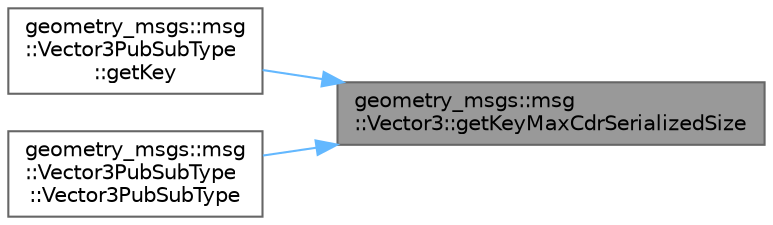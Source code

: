 digraph "geometry_msgs::msg::Vector3::getKeyMaxCdrSerializedSize"
{
 // INTERACTIVE_SVG=YES
 // LATEX_PDF_SIZE
  bgcolor="transparent";
  edge [fontname=Helvetica,fontsize=10,labelfontname=Helvetica,labelfontsize=10];
  node [fontname=Helvetica,fontsize=10,shape=box,height=0.2,width=0.4];
  rankdir="RL";
  Node1 [id="Node000001",label="geometry_msgs::msg\l::Vector3::getKeyMaxCdrSerializedSize",height=0.2,width=0.4,color="gray40", fillcolor="grey60", style="filled", fontcolor="black",tooltip="This function returns the maximum serialized size of the Key of an object depending on the buffer ali..."];
  Node1 -> Node2 [id="edge1_Node000001_Node000002",dir="back",color="steelblue1",style="solid",tooltip=" "];
  Node2 [id="Node000002",label="geometry_msgs::msg\l::Vector3PubSubType\l::getKey",height=0.2,width=0.4,color="grey40", fillcolor="white", style="filled",URL="$d8/d74/classgeometry__msgs_1_1msg_1_1Vector3PubSubType.html#ab9ae35fd391ed3ffad28ba809f387eb1",tooltip=" "];
  Node1 -> Node3 [id="edge2_Node000001_Node000003",dir="back",color="steelblue1",style="solid",tooltip=" "];
  Node3 [id="Node000003",label="geometry_msgs::msg\l::Vector3PubSubType\l::Vector3PubSubType",height=0.2,width=0.4,color="grey40", fillcolor="white", style="filled",URL="$d8/d74/classgeometry__msgs_1_1msg_1_1Vector3PubSubType.html#a9228ab29530aa5188313311b582cad0d",tooltip=" "];
}
